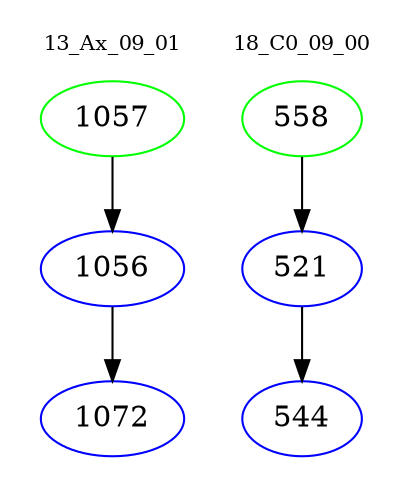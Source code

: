 digraph{
subgraph cluster_0 {
color = white
label = "13_Ax_09_01";
fontsize=10;
T0_1057 [label="1057", color="green"]
T0_1057 -> T0_1056 [color="black"]
T0_1056 [label="1056", color="blue"]
T0_1056 -> T0_1072 [color="black"]
T0_1072 [label="1072", color="blue"]
}
subgraph cluster_1 {
color = white
label = "18_C0_09_00";
fontsize=10;
T1_558 [label="558", color="green"]
T1_558 -> T1_521 [color="black"]
T1_521 [label="521", color="blue"]
T1_521 -> T1_544 [color="black"]
T1_544 [label="544", color="blue"]
}
}
